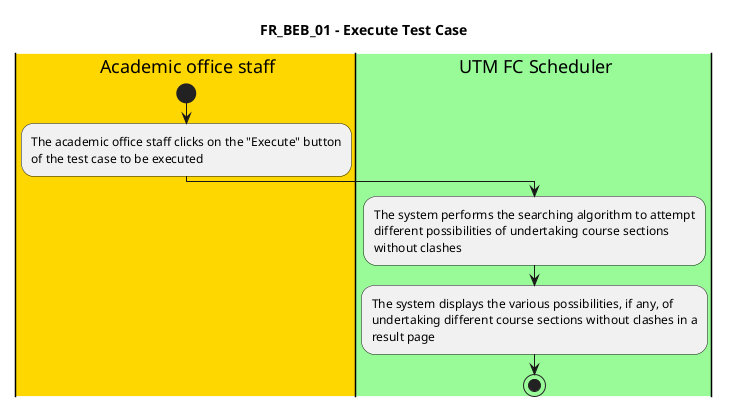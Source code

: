 @startuml FR_BEB_01
title FR_BEB_01 - Execute Test Case


|#gold|eu| Academic office staff
|#palegreen|sys| UTM FC Scheduler

|eu|
start
:The academic office staff clicks on the "Execute" button
of the test case to be executed;

|sys|
:The system performs the searching algorithm to attempt
different possibilities of undertaking course sections
without clashes;

:The system displays the various possibilities, if any, of
undertaking different course sections without clashes in a
result page;

stop

@enduml
